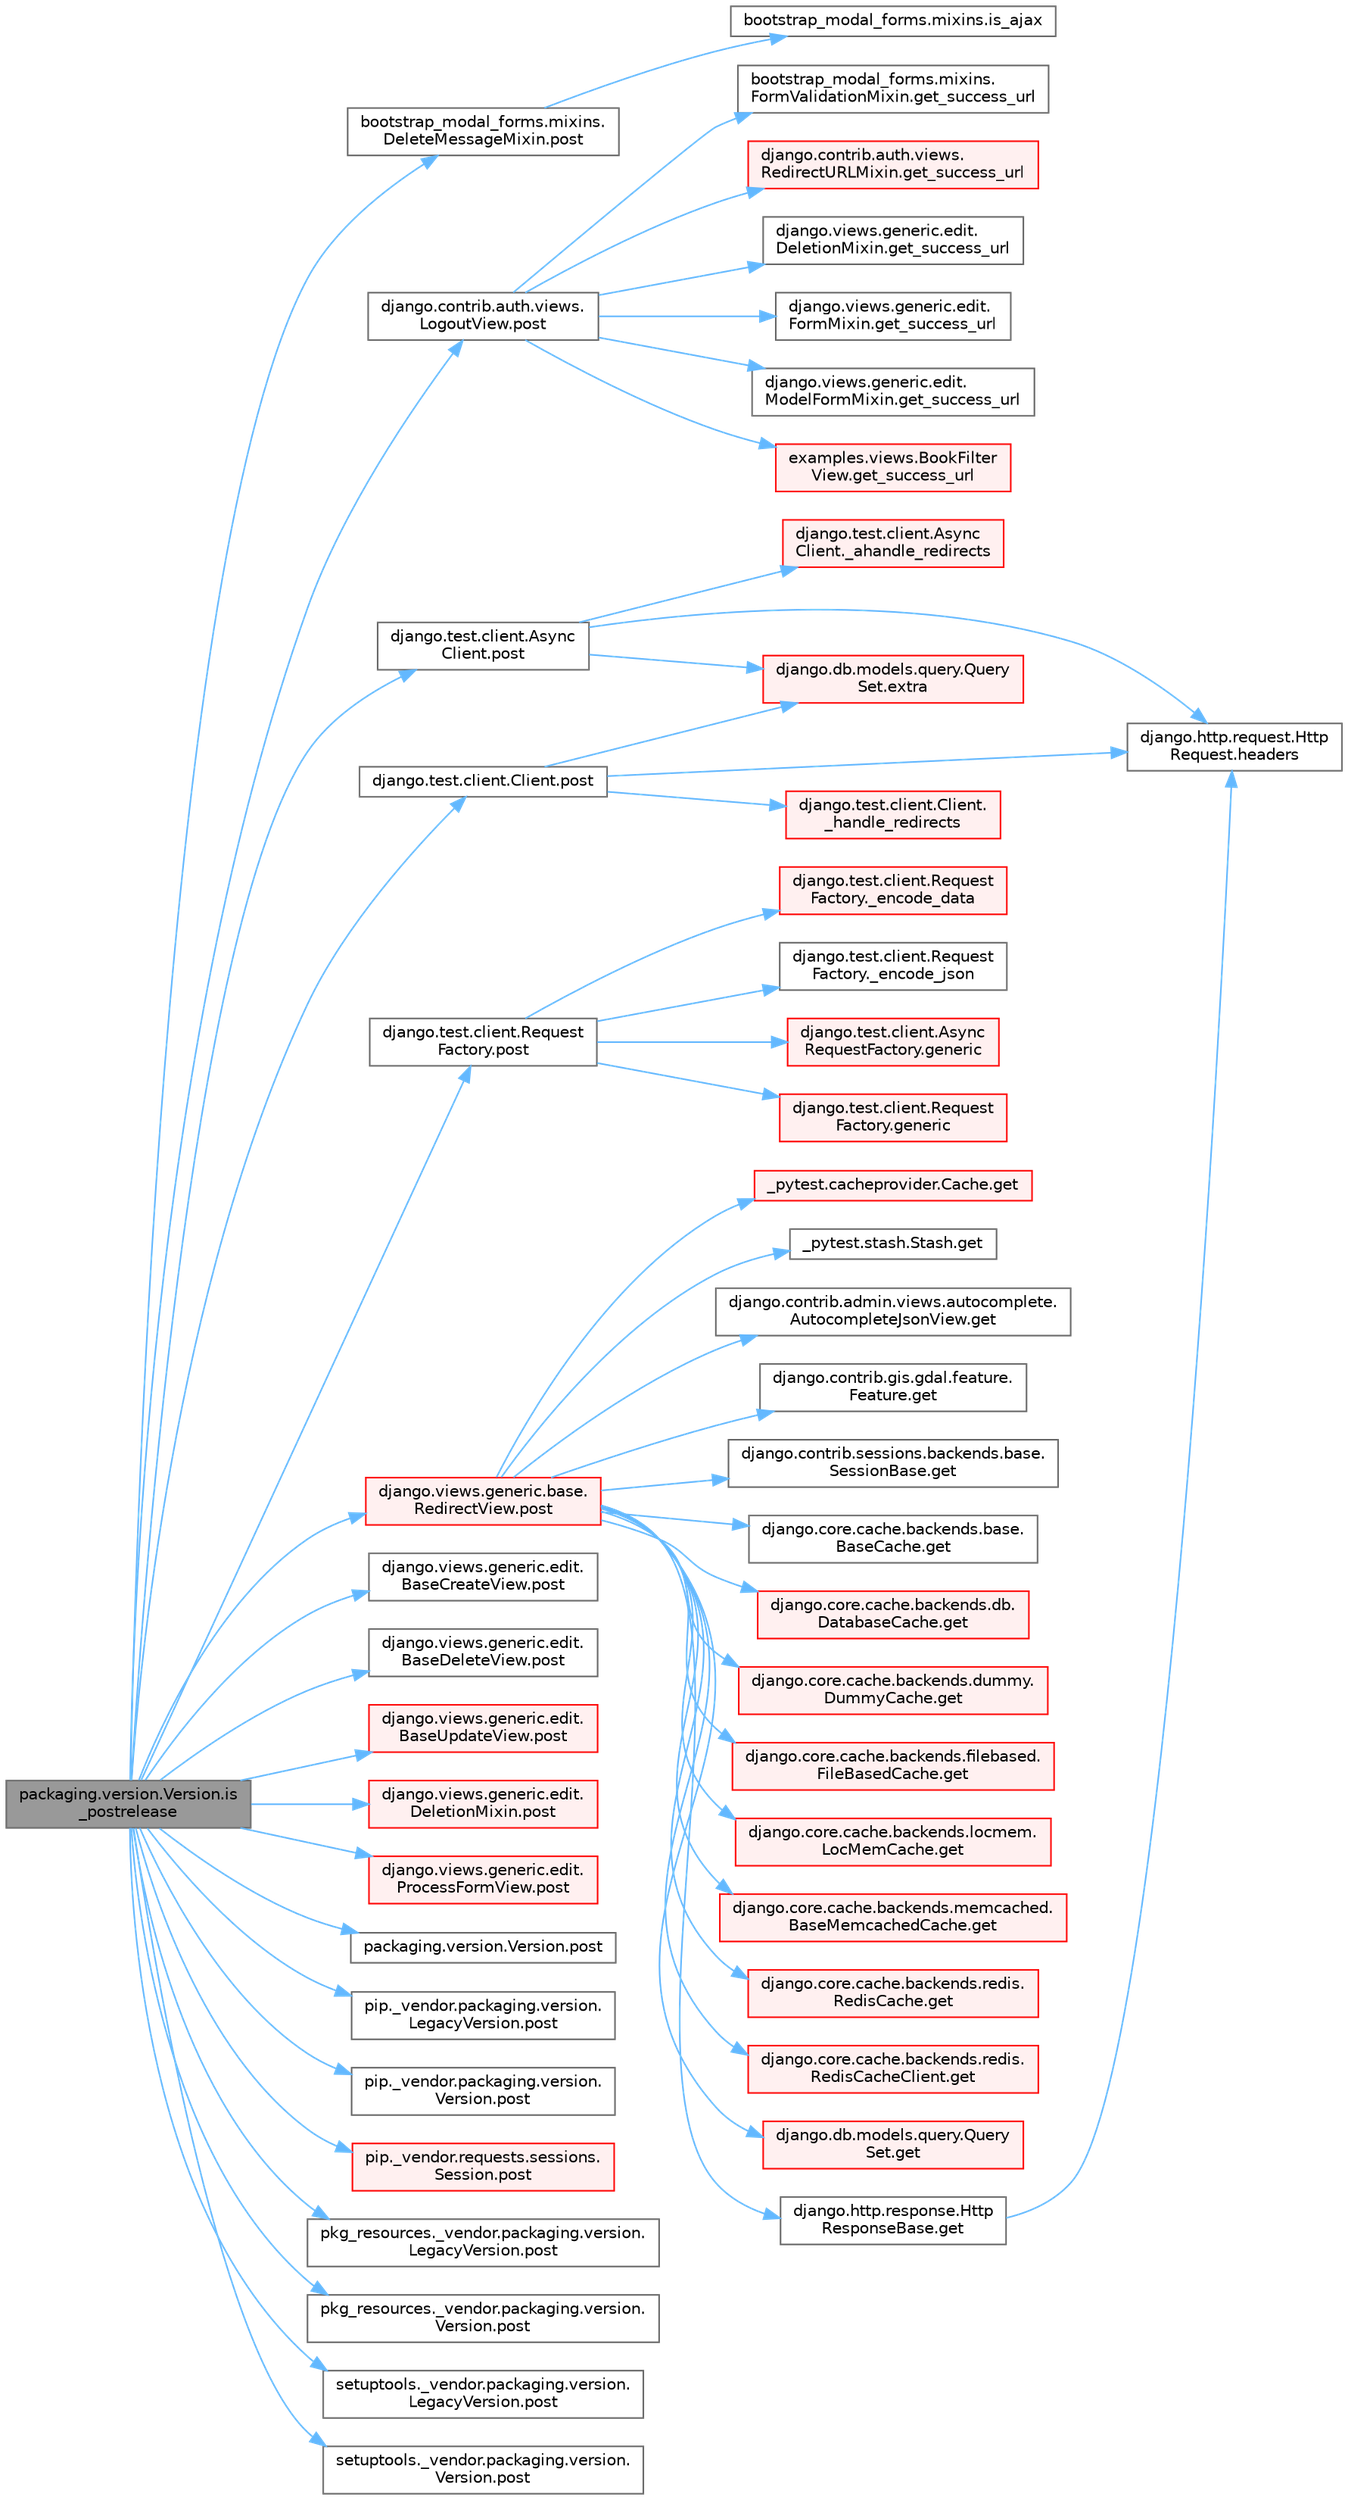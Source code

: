 digraph "packaging.version.Version.is_postrelease"
{
 // LATEX_PDF_SIZE
  bgcolor="transparent";
  edge [fontname=Helvetica,fontsize=10,labelfontname=Helvetica,labelfontsize=10];
  node [fontname=Helvetica,fontsize=10,shape=box,height=0.2,width=0.4];
  rankdir="LR";
  Node1 [id="Node000001",label="packaging.version.Version.is\l_postrelease",height=0.2,width=0.4,color="gray40", fillcolor="grey60", style="filled", fontcolor="black",tooltip=" "];
  Node1 -> Node2 [id="edge1_Node000001_Node000002",color="steelblue1",style="solid",tooltip=" "];
  Node2 [id="Node000002",label="bootstrap_modal_forms.mixins.\lDeleteMessageMixin.post",height=0.2,width=0.4,color="grey40", fillcolor="white", style="filled",URL="$classbootstrap__modal__forms_1_1mixins_1_1_delete_message_mixin.html#a23430f474251a10815ad23e333795187",tooltip=" "];
  Node2 -> Node3 [id="edge2_Node000002_Node000003",color="steelblue1",style="solid",tooltip=" "];
  Node3 [id="Node000003",label="bootstrap_modal_forms.mixins.is_ajax",height=0.2,width=0.4,color="grey40", fillcolor="white", style="filled",URL="$namespacebootstrap__modal__forms_1_1mixins.html#afa3f0b5bfe74f2a68bebd83fa6b337c0",tooltip=" "];
  Node1 -> Node4 [id="edge3_Node000001_Node000004",color="steelblue1",style="solid",tooltip=" "];
  Node4 [id="Node000004",label="django.contrib.auth.views.\lLogoutView.post",height=0.2,width=0.4,color="grey40", fillcolor="white", style="filled",URL="$classdjango_1_1contrib_1_1auth_1_1views_1_1_logout_view.html#a69861180b4eb08ae727feea6aae19760",tooltip=" "];
  Node4 -> Node5 [id="edge4_Node000004_Node000005",color="steelblue1",style="solid",tooltip=" "];
  Node5 [id="Node000005",label="bootstrap_modal_forms.mixins.\lFormValidationMixin.get_success_url",height=0.2,width=0.4,color="grey40", fillcolor="white", style="filled",URL="$classbootstrap__modal__forms_1_1mixins_1_1_form_validation_mixin.html#aa553501c571b07d6bd1f89d7a9e26052",tooltip=" "];
  Node4 -> Node6 [id="edge5_Node000004_Node000006",color="steelblue1",style="solid",tooltip=" "];
  Node6 [id="Node000006",label="django.contrib.auth.views.\lRedirectURLMixin.get_success_url",height=0.2,width=0.4,color="red", fillcolor="#FFF0F0", style="filled",URL="$classdjango_1_1contrib_1_1auth_1_1views_1_1_redirect_u_r_l_mixin.html#af21808d30d7068d8601020fdbd90171c",tooltip=" "];
  Node4 -> Node4533 [id="edge6_Node000004_Node004533",color="steelblue1",style="solid",tooltip=" "];
  Node4533 [id="Node004533",label="django.views.generic.edit.\lDeletionMixin.get_success_url",height=0.2,width=0.4,color="grey40", fillcolor="white", style="filled",URL="$classdjango_1_1views_1_1generic_1_1edit_1_1_deletion_mixin.html#a37e6714e98b78cc3fe4be0c0efd380a9",tooltip=" "];
  Node4 -> Node4534 [id="edge7_Node000004_Node004534",color="steelblue1",style="solid",tooltip=" "];
  Node4534 [id="Node004534",label="django.views.generic.edit.\lFormMixin.get_success_url",height=0.2,width=0.4,color="grey40", fillcolor="white", style="filled",URL="$classdjango_1_1views_1_1generic_1_1edit_1_1_form_mixin.html#a7094b72047f7c8cce7fd58215f6d72ce",tooltip=" "];
  Node4 -> Node4535 [id="edge8_Node000004_Node004535",color="steelblue1",style="solid",tooltip=" "];
  Node4535 [id="Node004535",label="django.views.generic.edit.\lModelFormMixin.get_success_url",height=0.2,width=0.4,color="grey40", fillcolor="white", style="filled",URL="$classdjango_1_1views_1_1generic_1_1edit_1_1_model_form_mixin.html#ac6c51bfba32046e2c57838d76adc80f2",tooltip=" "];
  Node4 -> Node4536 [id="edge9_Node000004_Node004536",color="steelblue1",style="solid",tooltip=" "];
  Node4536 [id="Node004536",label="examples.views.BookFilter\lView.get_success_url",height=0.2,width=0.4,color="red", fillcolor="#FFF0F0", style="filled",URL="$classexamples_1_1views_1_1_book_filter_view.html#aa2850ac24b9acf2933ac3db160ee5a56",tooltip=" "];
  Node1 -> Node4537 [id="edge10_Node000001_Node004537",color="steelblue1",style="solid",tooltip=" "];
  Node4537 [id="Node004537",label="django.test.client.Async\lClient.post",height=0.2,width=0.4,color="grey40", fillcolor="white", style="filled",URL="$classdjango_1_1test_1_1client_1_1_async_client.html#a606087ed94f0f597ae0e2cf236ebe1a2",tooltip=" "];
  Node4537 -> Node1359 [id="edge11_Node004537_Node001359",color="steelblue1",style="solid",tooltip=" "];
  Node1359 [id="Node001359",label="django.test.client.Async\lClient._ahandle_redirects",height=0.2,width=0.4,color="red", fillcolor="#FFF0F0", style="filled",URL="$classdjango_1_1test_1_1client_1_1_async_client.html#a8740fe0dc39e7fe74e515be78449ee76",tooltip=" "];
  Node4537 -> Node1411 [id="edge12_Node004537_Node001411",color="steelblue1",style="solid",tooltip=" "];
  Node1411 [id="Node001411",label="django.db.models.query.Query\lSet.extra",height=0.2,width=0.4,color="red", fillcolor="#FFF0F0", style="filled",URL="$classdjango_1_1db_1_1models_1_1query_1_1_query_set.html#ae54983d1fa1ba41e84f20cea946cde79",tooltip=" "];
  Node4537 -> Node478 [id="edge13_Node004537_Node000478",color="steelblue1",style="solid",tooltip=" "];
  Node478 [id="Node000478",label="django.http.request.Http\lRequest.headers",height=0.2,width=0.4,color="grey40", fillcolor="white", style="filled",URL="$classdjango_1_1http_1_1request_1_1_http_request.html#a757d86c06e163aa94180817723ce1b9c",tooltip=" "];
  Node1 -> Node4538 [id="edge14_Node000001_Node004538",color="steelblue1",style="solid",tooltip=" "];
  Node4538 [id="Node004538",label="django.test.client.Client.post",height=0.2,width=0.4,color="grey40", fillcolor="white", style="filled",URL="$classdjango_1_1test_1_1client_1_1_client.html#a14732e435f6a02692b76783bae050e4b",tooltip=" "];
  Node4538 -> Node1413 [id="edge15_Node004538_Node001413",color="steelblue1",style="solid",tooltip=" "];
  Node1413 [id="Node001413",label="django.test.client.Client.\l_handle_redirects",height=0.2,width=0.4,color="red", fillcolor="#FFF0F0", style="filled",URL="$classdjango_1_1test_1_1client_1_1_client.html#a234b328f33c374ad181aa49c6515d469",tooltip=" "];
  Node4538 -> Node1411 [id="edge16_Node004538_Node001411",color="steelblue1",style="solid",tooltip=" "];
  Node4538 -> Node478 [id="edge17_Node004538_Node000478",color="steelblue1",style="solid",tooltip=" "];
  Node1 -> Node4539 [id="edge18_Node000001_Node004539",color="steelblue1",style="solid",tooltip=" "];
  Node4539 [id="Node004539",label="django.test.client.Request\lFactory.post",height=0.2,width=0.4,color="grey40", fillcolor="white", style="filled",URL="$classdjango_1_1test_1_1client_1_1_request_factory.html#af35080874419d551f6dc49fc3c992fae",tooltip=" "];
  Node4539 -> Node4540 [id="edge19_Node004539_Node004540",color="steelblue1",style="solid",tooltip=" "];
  Node4540 [id="Node004540",label="django.test.client.Request\lFactory._encode_data",height=0.2,width=0.4,color="red", fillcolor="#FFF0F0", style="filled",URL="$classdjango_1_1test_1_1client_1_1_request_factory.html#a33edfcee8130bcc1c0c4a8fca2b0f743",tooltip=" "];
  Node4539 -> Node3683 [id="edge20_Node004539_Node003683",color="steelblue1",style="solid",tooltip=" "];
  Node3683 [id="Node003683",label="django.test.client.Request\lFactory._encode_json",height=0.2,width=0.4,color="grey40", fillcolor="white", style="filled",URL="$classdjango_1_1test_1_1client_1_1_request_factory.html#a9777137714cd886cc1039022bda5db01",tooltip=" "];
  Node4539 -> Node1415 [id="edge21_Node004539_Node001415",color="steelblue1",style="solid",tooltip=" "];
  Node1415 [id="Node001415",label="django.test.client.Async\lRequestFactory.generic",height=0.2,width=0.4,color="red", fillcolor="#FFF0F0", style="filled",URL="$classdjango_1_1test_1_1client_1_1_async_request_factory.html#a470d6888694e77c09bd7d8bf6d588233",tooltip=" "];
  Node4539 -> Node1417 [id="edge22_Node004539_Node001417",color="steelblue1",style="solid",tooltip=" "];
  Node1417 [id="Node001417",label="django.test.client.Request\lFactory.generic",height=0.2,width=0.4,color="red", fillcolor="#FFF0F0", style="filled",URL="$classdjango_1_1test_1_1client_1_1_request_factory.html#a24740fe264de91d8c4c1205c9172206d",tooltip=" "];
  Node1 -> Node4543 [id="edge23_Node000001_Node004543",color="steelblue1",style="solid",tooltip=" "];
  Node4543 [id="Node004543",label="django.views.generic.base.\lRedirectView.post",height=0.2,width=0.4,color="red", fillcolor="#FFF0F0", style="filled",URL="$classdjango_1_1views_1_1generic_1_1base_1_1_redirect_view.html#a20f1374a926b81c739ea2672fbe38552",tooltip=" "];
  Node4543 -> Node1362 [id="edge24_Node004543_Node001362",color="steelblue1",style="solid",tooltip=" "];
  Node1362 [id="Node001362",label="_pytest.cacheprovider.Cache.get",height=0.2,width=0.4,color="red", fillcolor="#FFF0F0", style="filled",URL="$class__pytest_1_1cacheprovider_1_1_cache.html#a752b42a7c4034371bcd23244b1862148",tooltip=" "];
  Node4543 -> Node1363 [id="edge25_Node004543_Node001363",color="steelblue1",style="solid",tooltip=" "];
  Node1363 [id="Node001363",label="_pytest.stash.Stash.get",height=0.2,width=0.4,color="grey40", fillcolor="white", style="filled",URL="$class__pytest_1_1stash_1_1_stash.html#a7fec5e28d31d41b05838c98ac277c8c5",tooltip=" "];
  Node4543 -> Node1364 [id="edge26_Node004543_Node001364",color="steelblue1",style="solid",tooltip=" "];
  Node1364 [id="Node001364",label="django.contrib.admin.views.autocomplete.\lAutocompleteJsonView.get",height=0.2,width=0.4,color="grey40", fillcolor="white", style="filled",URL="$classdjango_1_1contrib_1_1admin_1_1views_1_1autocomplete_1_1_autocomplete_json_view.html#a34a861d7d91bddbce574ab88c184895e",tooltip=" "];
  Node4543 -> Node1365 [id="edge27_Node004543_Node001365",color="steelblue1",style="solid",tooltip=" "];
  Node1365 [id="Node001365",label="django.contrib.gis.gdal.feature.\lFeature.get",height=0.2,width=0.4,color="grey40", fillcolor="white", style="filled",URL="$classdjango_1_1contrib_1_1gis_1_1gdal_1_1feature_1_1_feature.html#a21986d93135566e82dd6f57de5e37038",tooltip=" "];
  Node4543 -> Node1366 [id="edge28_Node004543_Node001366",color="steelblue1",style="solid",tooltip=" "];
  Node1366 [id="Node001366",label="django.contrib.sessions.backends.base.\lSessionBase.get",height=0.2,width=0.4,color="grey40", fillcolor="white", style="filled",URL="$classdjango_1_1contrib_1_1sessions_1_1backends_1_1base_1_1_session_base.html#a7d41576dd78ee0cae19d35e409a0dac4",tooltip=" "];
  Node4543 -> Node1367 [id="edge29_Node004543_Node001367",color="steelblue1",style="solid",tooltip=" "];
  Node1367 [id="Node001367",label="django.core.cache.backends.base.\lBaseCache.get",height=0.2,width=0.4,color="grey40", fillcolor="white", style="filled",URL="$classdjango_1_1core_1_1cache_1_1backends_1_1base_1_1_base_cache.html#a670decaea5fb02f8e13f62c4a8d3b691",tooltip=" "];
  Node4543 -> Node1368 [id="edge30_Node004543_Node001368",color="steelblue1",style="solid",tooltip=" "];
  Node1368 [id="Node001368",label="django.core.cache.backends.db.\lDatabaseCache.get",height=0.2,width=0.4,color="red", fillcolor="#FFF0F0", style="filled",URL="$classdjango_1_1core_1_1cache_1_1backends_1_1db_1_1_database_cache.html#ab7c8bab4308c7ceac722a940914fedf1",tooltip=" "];
  Node4543 -> Node1370 [id="edge31_Node004543_Node001370",color="steelblue1",style="solid",tooltip=" "];
  Node1370 [id="Node001370",label="django.core.cache.backends.dummy.\lDummyCache.get",height=0.2,width=0.4,color="red", fillcolor="#FFF0F0", style="filled",URL="$classdjango_1_1core_1_1cache_1_1backends_1_1dummy_1_1_dummy_cache.html#a91db0f78eeef15ccb77c8c518e12de81",tooltip=" "];
  Node4543 -> Node1371 [id="edge32_Node004543_Node001371",color="steelblue1",style="solid",tooltip=" "];
  Node1371 [id="Node001371",label="django.core.cache.backends.filebased.\lFileBasedCache.get",height=0.2,width=0.4,color="red", fillcolor="#FFF0F0", style="filled",URL="$classdjango_1_1core_1_1cache_1_1backends_1_1filebased_1_1_file_based_cache.html#a81478fa25dd545d6e223f4e3d6760646",tooltip=" "];
  Node4543 -> Node1374 [id="edge33_Node004543_Node001374",color="steelblue1",style="solid",tooltip=" "];
  Node1374 [id="Node001374",label="django.core.cache.backends.locmem.\lLocMemCache.get",height=0.2,width=0.4,color="red", fillcolor="#FFF0F0", style="filled",URL="$classdjango_1_1core_1_1cache_1_1backends_1_1locmem_1_1_loc_mem_cache.html#aeb7aff9d132188d4b106f42045eaf803",tooltip=" "];
  Node4543 -> Node1376 [id="edge34_Node004543_Node001376",color="steelblue1",style="solid",tooltip=" "];
  Node1376 [id="Node001376",label="django.core.cache.backends.memcached.\lBaseMemcachedCache.get",height=0.2,width=0.4,color="red", fillcolor="#FFF0F0", style="filled",URL="$classdjango_1_1core_1_1cache_1_1backends_1_1memcached_1_1_base_memcached_cache.html#ad5e6be20ce407cf4548603d3b413c56e",tooltip=" "];
  Node4543 -> Node1377 [id="edge35_Node004543_Node001377",color="steelblue1",style="solid",tooltip=" "];
  Node1377 [id="Node001377",label="django.core.cache.backends.redis.\lRedisCache.get",height=0.2,width=0.4,color="red", fillcolor="#FFF0F0", style="filled",URL="$classdjango_1_1core_1_1cache_1_1backends_1_1redis_1_1_redis_cache.html#ac5ae812bc82909854e7658e31c37fdcb",tooltip=" "];
  Node4543 -> Node1378 [id="edge36_Node004543_Node001378",color="steelblue1",style="solid",tooltip=" "];
  Node1378 [id="Node001378",label="django.core.cache.backends.redis.\lRedisCacheClient.get",height=0.2,width=0.4,color="red", fillcolor="#FFF0F0", style="filled",URL="$classdjango_1_1core_1_1cache_1_1backends_1_1redis_1_1_redis_cache_client.html#aa437370e2a6efba9f9cdf9beb76611ea",tooltip=" "];
  Node4543 -> Node1382 [id="edge37_Node004543_Node001382",color="steelblue1",style="solid",tooltip=" "];
  Node1382 [id="Node001382",label="django.db.models.query.Query\lSet.get",height=0.2,width=0.4,color="red", fillcolor="#FFF0F0", style="filled",URL="$classdjango_1_1db_1_1models_1_1query_1_1_query_set.html#afe9afa909843984d4fa4c2555f0f1310",tooltip=" "];
  Node4543 -> Node1407 [id="edge38_Node004543_Node001407",color="steelblue1",style="solid",tooltip=" "];
  Node1407 [id="Node001407",label="django.http.response.Http\lResponseBase.get",height=0.2,width=0.4,color="grey40", fillcolor="white", style="filled",URL="$classdjango_1_1http_1_1response_1_1_http_response_base.html#ae2baff89ce088ff5c75d643fbbe62a1d",tooltip=" "];
  Node1407 -> Node478 [id="edge39_Node001407_Node000478",color="steelblue1",style="solid",tooltip=" "];
  Node1 -> Node4544 [id="edge40_Node000001_Node004544",color="steelblue1",style="solid",tooltip=" "];
  Node4544 [id="Node004544",label="django.views.generic.edit.\lBaseCreateView.post",height=0.2,width=0.4,color="grey40", fillcolor="white", style="filled",URL="$classdjango_1_1views_1_1generic_1_1edit_1_1_base_create_view.html#aeb3524689453e85cda1a44cdd8c5590f",tooltip=" "];
  Node1 -> Node4545 [id="edge41_Node000001_Node004545",color="steelblue1",style="solid",tooltip=" "];
  Node4545 [id="Node004545",label="django.views.generic.edit.\lBaseDeleteView.post",height=0.2,width=0.4,color="grey40", fillcolor="white", style="filled",URL="$classdjango_1_1views_1_1generic_1_1edit_1_1_base_delete_view.html#ad00518ff8accfdb970eafe5badb64a77",tooltip=" "];
  Node1 -> Node4546 [id="edge42_Node000001_Node004546",color="steelblue1",style="solid",tooltip=" "];
  Node4546 [id="Node004546",label="django.views.generic.edit.\lBaseUpdateView.post",height=0.2,width=0.4,color="red", fillcolor="#FFF0F0", style="filled",URL="$classdjango_1_1views_1_1generic_1_1edit_1_1_base_update_view.html#abb9e5510c9d5b54425f0874940f45d73",tooltip=" "];
  Node1 -> Node4564 [id="edge43_Node000001_Node004564",color="steelblue1",style="solid",tooltip=" "];
  Node4564 [id="Node004564",label="django.views.generic.edit.\lDeletionMixin.post",height=0.2,width=0.4,color="red", fillcolor="#FFF0F0", style="filled",URL="$classdjango_1_1views_1_1generic_1_1edit_1_1_deletion_mixin.html#a93358facc5cc6e84423e8471745b2a68",tooltip=" "];
  Node1 -> Node4565 [id="edge44_Node000001_Node004565",color="steelblue1",style="solid",tooltip=" "];
  Node4565 [id="Node004565",label="django.views.generic.edit.\lProcessFormView.post",height=0.2,width=0.4,color="red", fillcolor="#FFF0F0", style="filled",URL="$classdjango_1_1views_1_1generic_1_1edit_1_1_process_form_view.html#a6cf9ff8c9dd22e940a921672ddd1fa0e",tooltip=" "];
  Node1 -> Node4580 [id="edge45_Node000001_Node004580",color="steelblue1",style="solid",tooltip=" "];
  Node4580 [id="Node004580",label="packaging.version.Version.post",height=0.2,width=0.4,color="grey40", fillcolor="white", style="filled",URL="$classpackaging_1_1version_1_1_version.html#ad9f7f7e87e09f247e2ce2801c553df12",tooltip=" "];
  Node1 -> Node4581 [id="edge46_Node000001_Node004581",color="steelblue1",style="solid",tooltip=" "];
  Node4581 [id="Node004581",label="pip._vendor.packaging.version.\lLegacyVersion.post",height=0.2,width=0.4,color="grey40", fillcolor="white", style="filled",URL="$classpip_1_1__vendor_1_1packaging_1_1version_1_1_legacy_version.html#a7a7bcad88b5513910353a41e913e86f4",tooltip=" "];
  Node1 -> Node4582 [id="edge47_Node000001_Node004582",color="steelblue1",style="solid",tooltip=" "];
  Node4582 [id="Node004582",label="pip._vendor.packaging.version.\lVersion.post",height=0.2,width=0.4,color="grey40", fillcolor="white", style="filled",URL="$classpip_1_1__vendor_1_1packaging_1_1version_1_1_version.html#a875da6247b0810bf53d8fe7417fa5cdb",tooltip=" "];
  Node1 -> Node4583 [id="edge48_Node000001_Node004583",color="steelblue1",style="solid",tooltip=" "];
  Node4583 [id="Node004583",label="pip._vendor.requests.sessions.\lSession.post",height=0.2,width=0.4,color="red", fillcolor="#FFF0F0", style="filled",URL="$classpip_1_1__vendor_1_1requests_1_1sessions_1_1_session.html#ac320b1d8541586ee86825a1ed9aad7c6",tooltip=" "];
  Node1 -> Node4584 [id="edge49_Node000001_Node004584",color="steelblue1",style="solid",tooltip=" "];
  Node4584 [id="Node004584",label="pkg_resources._vendor.packaging.version.\lLegacyVersion.post",height=0.2,width=0.4,color="grey40", fillcolor="white", style="filled",URL="$classpkg__resources_1_1__vendor_1_1packaging_1_1version_1_1_legacy_version.html#a8e443553ee0abc91c8a0076d4afab68e",tooltip=" "];
  Node1 -> Node4585 [id="edge50_Node000001_Node004585",color="steelblue1",style="solid",tooltip=" "];
  Node4585 [id="Node004585",label="pkg_resources._vendor.packaging.version.\lVersion.post",height=0.2,width=0.4,color="grey40", fillcolor="white", style="filled",URL="$classpkg__resources_1_1__vendor_1_1packaging_1_1version_1_1_version.html#a47c3981d9826eb589cc883a6776c2ac7",tooltip=" "];
  Node1 -> Node4586 [id="edge51_Node000001_Node004586",color="steelblue1",style="solid",tooltip=" "];
  Node4586 [id="Node004586",label="setuptools._vendor.packaging.version.\lLegacyVersion.post",height=0.2,width=0.4,color="grey40", fillcolor="white", style="filled",URL="$classsetuptools_1_1__vendor_1_1packaging_1_1version_1_1_legacy_version.html#a82c2c2cd1425d32b506ea86e3c4230d3",tooltip=" "];
  Node1 -> Node4587 [id="edge52_Node000001_Node004587",color="steelblue1",style="solid",tooltip=" "];
  Node4587 [id="Node004587",label="setuptools._vendor.packaging.version.\lVersion.post",height=0.2,width=0.4,color="grey40", fillcolor="white", style="filled",URL="$classsetuptools_1_1__vendor_1_1packaging_1_1version_1_1_version.html#a1a7fe2cfb1c9fb6572e32fa3cb6bd695",tooltip=" "];
}
